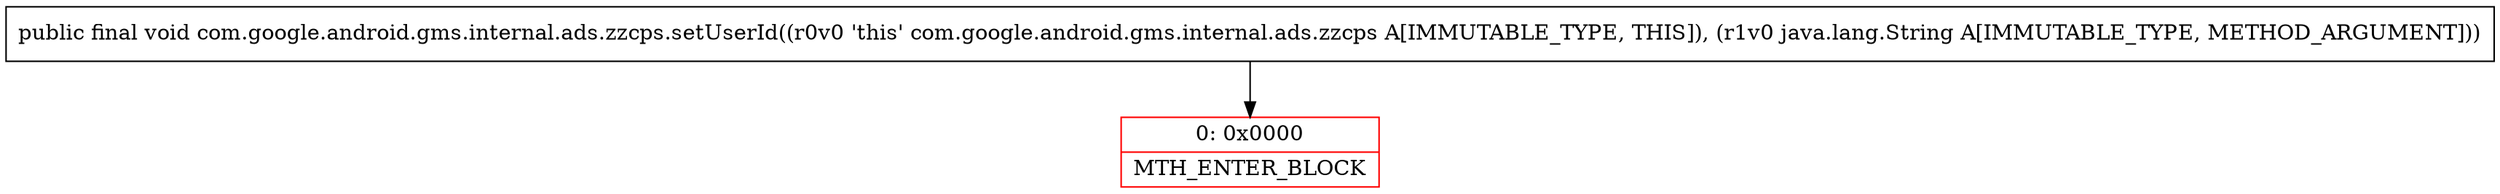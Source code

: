 digraph "CFG forcom.google.android.gms.internal.ads.zzcps.setUserId(Ljava\/lang\/String;)V" {
subgraph cluster_Region_1507826621 {
label = "R(0)";
node [shape=record,color=blue];
}
Node_0 [shape=record,color=red,label="{0\:\ 0x0000|MTH_ENTER_BLOCK\l}"];
MethodNode[shape=record,label="{public final void com.google.android.gms.internal.ads.zzcps.setUserId((r0v0 'this' com.google.android.gms.internal.ads.zzcps A[IMMUTABLE_TYPE, THIS]), (r1v0 java.lang.String A[IMMUTABLE_TYPE, METHOD_ARGUMENT])) }"];
MethodNode -> Node_0;
}

